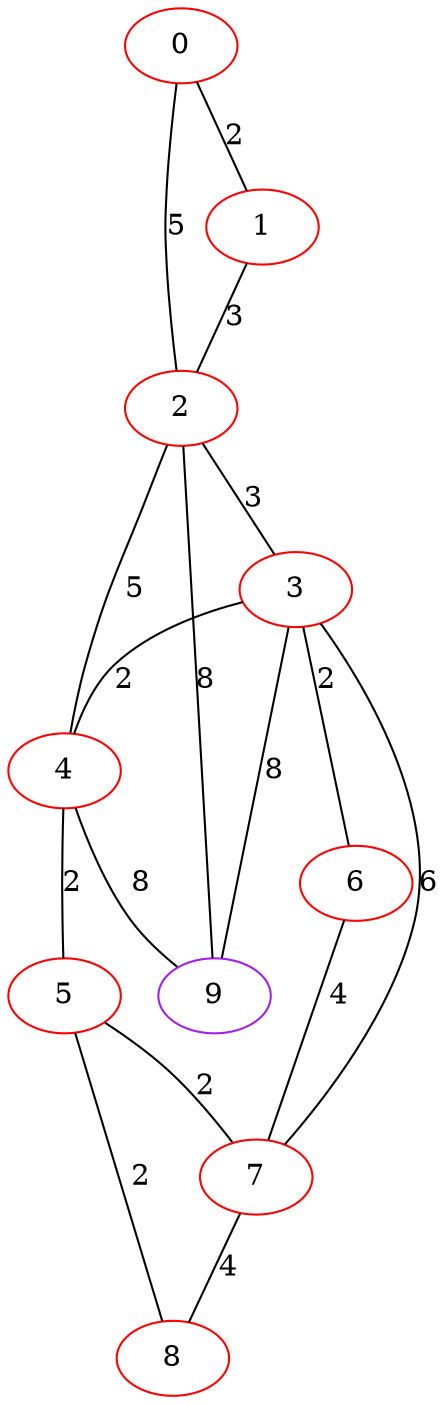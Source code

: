 graph "" {
0 [color=red, weight=1];
1 [color=red, weight=1];
2 [color=red, weight=1];
3 [color=red, weight=1];
4 [color=red, weight=1];
5 [color=red, weight=1];
6 [color=red, weight=1];
7 [color=red, weight=1];
8 [color=red, weight=1];
9 [color=purple, weight=4];
0 -- 1  [key=0, label=2];
0 -- 2  [key=0, label=5];
1 -- 2  [key=0, label=3];
2 -- 3  [key=0, label=3];
2 -- 4  [key=0, label=5];
2 -- 9  [key=0, label=8];
3 -- 9  [key=0, label=8];
3 -- 4  [key=0, label=2];
3 -- 6  [key=0, label=2];
3 -- 7  [key=0, label=6];
4 -- 9  [key=0, label=8];
4 -- 5  [key=0, label=2];
5 -- 8  [key=0, label=2];
5 -- 7  [key=0, label=2];
6 -- 7  [key=0, label=4];
7 -- 8  [key=0, label=4];
}
